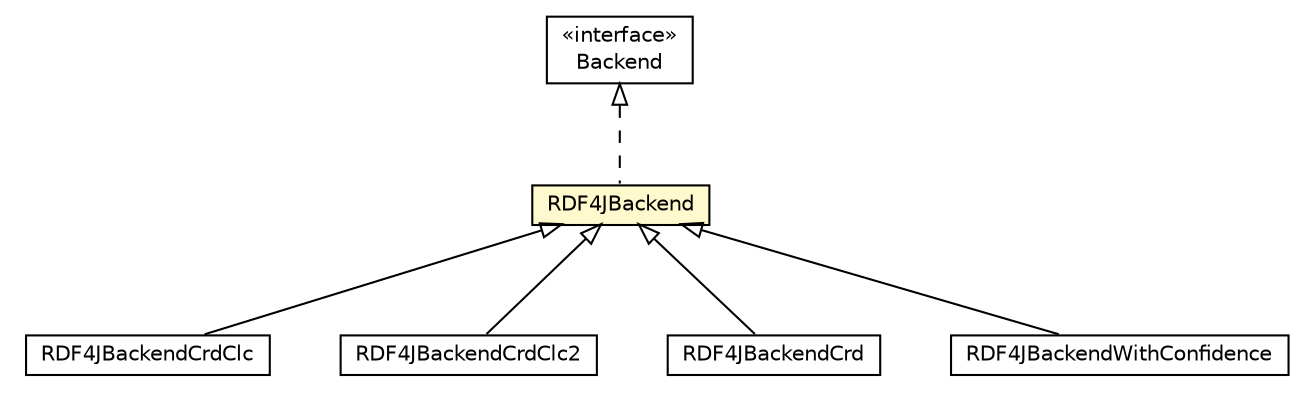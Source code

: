 #!/usr/local/bin/dot
#
# Class diagram 
# Generated by UMLGraph version R5_6-24-gf6e263 (http://www.umlgraph.org/)
#

digraph G {
	edge [fontname="Helvetica",fontsize=10,labelfontname="Helvetica",labelfontsize=10];
	node [fontname="Helvetica",fontsize=10,shape=plaintext];
	nodesep=0.25;
	ranksep=0.5;
	// org.universAAL.context.che.database.Backend
	c4892 [label=<<table title="org.universAAL.context.che.database.Backend" border="0" cellborder="1" cellspacing="0" cellpadding="2" port="p" href="../Backend.html">
		<tr><td><table border="0" cellspacing="0" cellpadding="1">
<tr><td align="center" balign="center"> &#171;interface&#187; </td></tr>
<tr><td align="center" balign="center"> Backend </td></tr>
		</table></td></tr>
		</table>>, URL="../Backend.html", fontname="Helvetica", fontcolor="black", fontsize=10.0];
	// org.universAAL.context.che.database.impl.RDF4JBackendCrdClc
	c4894 [label=<<table title="org.universAAL.context.che.database.impl.RDF4JBackendCrdClc" border="0" cellborder="1" cellspacing="0" cellpadding="2" port="p" href="./RDF4JBackendCrdClc.html">
		<tr><td><table border="0" cellspacing="0" cellpadding="1">
<tr><td align="center" balign="center"> RDF4JBackendCrdClc </td></tr>
		</table></td></tr>
		</table>>, URL="./RDF4JBackendCrdClc.html", fontname="Helvetica", fontcolor="black", fontsize=10.0];
	// org.universAAL.context.che.database.impl.RDF4JBackendCrdClc2
	c4896 [label=<<table title="org.universAAL.context.che.database.impl.RDF4JBackendCrdClc2" border="0" cellborder="1" cellspacing="0" cellpadding="2" port="p" href="./RDF4JBackendCrdClc2.html">
		<tr><td><table border="0" cellspacing="0" cellpadding="1">
<tr><td align="center" balign="center"> RDF4JBackendCrdClc2 </td></tr>
		</table></td></tr>
		</table>>, URL="./RDF4JBackendCrdClc2.html", fontname="Helvetica", fontcolor="black", fontsize=10.0];
	// org.universAAL.context.che.database.impl.RDF4JBackendCrd
	c4898 [label=<<table title="org.universAAL.context.che.database.impl.RDF4JBackendCrd" border="0" cellborder="1" cellspacing="0" cellpadding="2" port="p" href="./RDF4JBackendCrd.html">
		<tr><td><table border="0" cellspacing="0" cellpadding="1">
<tr><td align="center" balign="center"> RDF4JBackendCrd </td></tr>
		</table></td></tr>
		</table>>, URL="./RDF4JBackendCrd.html", fontname="Helvetica", fontcolor="black", fontsize=10.0];
	// org.universAAL.context.che.database.impl.RDF4JBackendWithConfidence
	c4899 [label=<<table title="org.universAAL.context.che.database.impl.RDF4JBackendWithConfidence" border="0" cellborder="1" cellspacing="0" cellpadding="2" port="p" href="./RDF4JBackendWithConfidence.html">
		<tr><td><table border="0" cellspacing="0" cellpadding="1">
<tr><td align="center" balign="center"> RDF4JBackendWithConfidence </td></tr>
		</table></td></tr>
		</table>>, URL="./RDF4JBackendWithConfidence.html", fontname="Helvetica", fontcolor="black", fontsize=10.0];
	// org.universAAL.context.che.database.impl.RDF4JBackend
	c4900 [label=<<table title="org.universAAL.context.che.database.impl.RDF4JBackend" border="0" cellborder="1" cellspacing="0" cellpadding="2" port="p" bgcolor="lemonChiffon" href="./RDF4JBackend.html">
		<tr><td><table border="0" cellspacing="0" cellpadding="1">
<tr><td align="center" balign="center"> RDF4JBackend </td></tr>
		</table></td></tr>
		</table>>, URL="./RDF4JBackend.html", fontname="Helvetica", fontcolor="black", fontsize=10.0];
	//org.universAAL.context.che.database.impl.RDF4JBackendCrdClc extends org.universAAL.context.che.database.impl.RDF4JBackend
	c4900:p -> c4894:p [dir=back,arrowtail=empty];
	//org.universAAL.context.che.database.impl.RDF4JBackendCrdClc2 extends org.universAAL.context.che.database.impl.RDF4JBackend
	c4900:p -> c4896:p [dir=back,arrowtail=empty];
	//org.universAAL.context.che.database.impl.RDF4JBackendCrd extends org.universAAL.context.che.database.impl.RDF4JBackend
	c4900:p -> c4898:p [dir=back,arrowtail=empty];
	//org.universAAL.context.che.database.impl.RDF4JBackendWithConfidence extends org.universAAL.context.che.database.impl.RDF4JBackend
	c4900:p -> c4899:p [dir=back,arrowtail=empty];
	//org.universAAL.context.che.database.impl.RDF4JBackend implements org.universAAL.context.che.database.Backend
	c4892:p -> c4900:p [dir=back,arrowtail=empty,style=dashed];
}

